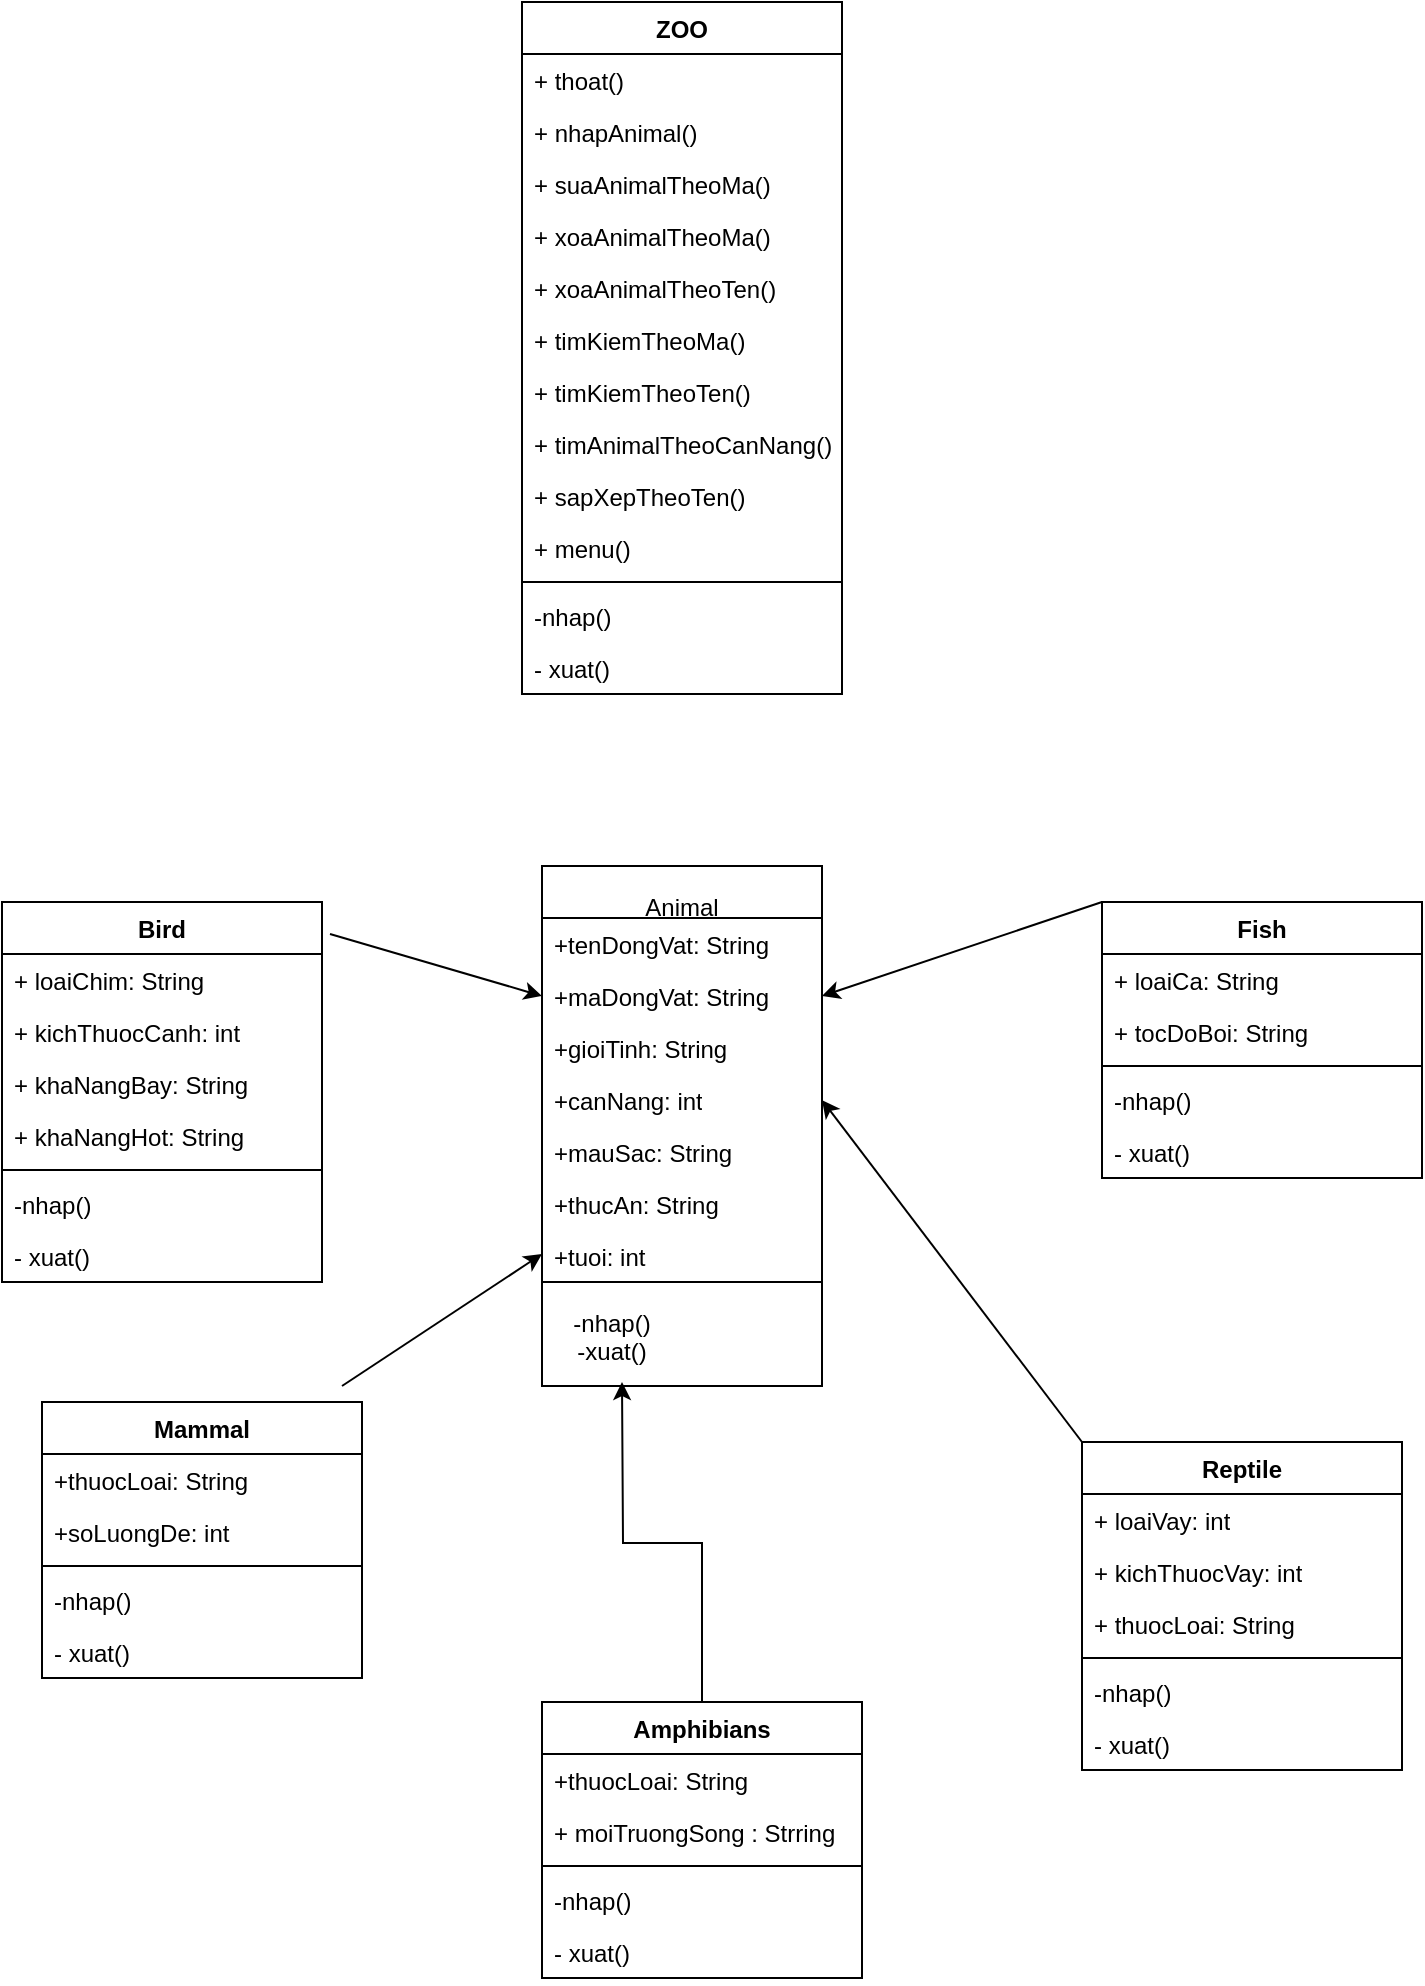 <mxfile version="24.2.2" type="browser">
  <diagram name="Trang-1" id="TCXtaMsngyowsJvRosDx">
    <mxGraphModel dx="880" dy="434" grid="1" gridSize="10" guides="1" tooltips="1" connect="1" arrows="1" fold="1" page="1" pageScale="1" pageWidth="827" pageHeight="1169" math="0" shadow="0">
      <root>
        <mxCell id="0" />
        <mxCell id="1" parent="0" />
        <mxCell id="d7JS2oQhf430CUekEnwX-21" style="edgeStyle=orthogonalEdgeStyle;rounded=0;orthogonalLoop=1;jettySize=auto;html=1;exitX=0.5;exitY=1;exitDx=0;exitDy=0;" parent="1" edge="1">
          <mxGeometry relative="1" as="geometry">
            <mxPoint x="270" y="790" as="sourcePoint" />
            <mxPoint x="270" y="790" as="targetPoint" />
          </mxGeometry>
        </mxCell>
        <mxCell id="d7JS2oQhf430CUekEnwX-22" style="edgeStyle=orthogonalEdgeStyle;rounded=0;orthogonalLoop=1;jettySize=auto;html=1;exitX=0.5;exitY=1;exitDx=0;exitDy=0;" parent="1" edge="1">
          <mxGeometry relative="1" as="geometry">
            <mxPoint x="270" y="790" as="sourcePoint" />
            <mxPoint x="270" y="790" as="targetPoint" />
          </mxGeometry>
        </mxCell>
        <mxCell id="xxp5k6M6EcZ6hm1_jw9r-10" value="&lt;div&gt;&lt;font style=&quot;vertical-align: inherit;&quot;&gt;&lt;font style=&quot;vertical-align: inherit;&quot;&gt;&lt;br&gt;&lt;/font&gt;&lt;/font&gt;&lt;/div&gt;&lt;font style=&quot;vertical-align: inherit;&quot;&gt;&lt;font style=&quot;vertical-align: inherit;&quot;&gt;Animal&lt;/font&gt;&lt;/font&gt;" style="swimlane;fontStyle=0;childLayout=stackLayout;horizontal=1;startSize=26;fillColor=none;horizontalStack=0;resizeParent=1;resizeParentMax=0;resizeLast=0;collapsible=1;marginBottom=0;whiteSpace=wrap;html=1;" parent="1" vertex="1">
          <mxGeometry x="310" y="512" width="140" height="208" as="geometry" />
        </mxCell>
        <mxCell id="xxp5k6M6EcZ6hm1_jw9r-12" value="&lt;font style=&quot;vertical-align: inherit;&quot;&gt;&lt;font style=&quot;vertical-align: inherit;&quot;&gt;+tenDongVat: String&lt;/font&gt;&lt;/font&gt;&lt;div&gt;&lt;font style=&quot;vertical-align: inherit;&quot;&gt;&lt;font style=&quot;vertical-align: inherit;&quot;&gt;&lt;br&gt;&lt;/font&gt;&lt;/font&gt;&lt;/div&gt;&lt;div&gt;&lt;font style=&quot;vertical-align: inherit;&quot;&gt;&lt;font style=&quot;vertical-align: inherit;&quot;&gt;&lt;font style=&quot;vertical-align: inherit;&quot;&gt;&lt;font style=&quot;vertical-align: inherit;&quot;&gt;+gioiTinh: String&lt;/font&gt;&lt;/font&gt;&lt;/font&gt;&lt;/font&gt;&lt;/div&gt;&lt;div&gt;&lt;font style=&quot;vertical-align: inherit;&quot;&gt;&lt;font style=&quot;vertical-align: inherit;&quot;&gt;&lt;font style=&quot;vertical-align: inherit;&quot;&gt;&lt;font style=&quot;vertical-align: inherit;&quot;&gt;&lt;br&gt;&lt;/font&gt;&lt;/font&gt;&lt;/font&gt;&lt;/font&gt;&lt;/div&gt;" style="text;strokeColor=none;fillColor=none;align=left;verticalAlign=top;spacingLeft=4;spacingRight=4;overflow=hidden;rotatable=0;points=[[0,0.5],[1,0.5]];portConstraint=eastwest;whiteSpace=wrap;html=1;" parent="xxp5k6M6EcZ6hm1_jw9r-10" vertex="1">
          <mxGeometry y="26" width="140" height="26" as="geometry" />
        </mxCell>
        <mxCell id="xxp5k6M6EcZ6hm1_jw9r-11" value="&lt;font style=&quot;vertical-align: inherit;&quot;&gt;&lt;font style=&quot;vertical-align: inherit;&quot;&gt;+maDongVat: String&lt;/font&gt;&lt;/font&gt;" style="text;strokeColor=none;fillColor=none;align=left;verticalAlign=top;spacingLeft=4;spacingRight=4;overflow=hidden;rotatable=0;points=[[0,0.5],[1,0.5]];portConstraint=eastwest;whiteSpace=wrap;html=1;" parent="xxp5k6M6EcZ6hm1_jw9r-10" vertex="1">
          <mxGeometry y="52" width="140" height="26" as="geometry" />
        </mxCell>
        <mxCell id="xxp5k6M6EcZ6hm1_jw9r-13" value="&lt;div&gt;&lt;font style=&quot;vertical-align: inherit;&quot;&gt;&lt;font style=&quot;vertical-align: inherit;&quot;&gt;+gioiTinh: String&amp;nbsp;&lt;/font&gt;&lt;/font&gt;&lt;/div&gt;&lt;div&gt;&lt;font style=&quot;vertical-align: inherit;&quot;&gt;&lt;font style=&quot;vertical-align: inherit;&quot;&gt;&lt;br&gt;&lt;/font&gt;&lt;/font&gt;&lt;/div&gt;" style="text;strokeColor=none;fillColor=none;align=left;verticalAlign=top;spacingLeft=4;spacingRight=4;overflow=hidden;rotatable=0;points=[[0,0.5],[1,0.5]];portConstraint=eastwest;whiteSpace=wrap;html=1;" parent="xxp5k6M6EcZ6hm1_jw9r-10" vertex="1">
          <mxGeometry y="78" width="140" height="26" as="geometry" />
        </mxCell>
        <mxCell id="xxp5k6M6EcZ6hm1_jw9r-14" value="&lt;font style=&quot;vertical-align: inherit;&quot;&gt;&lt;font style=&quot;vertical-align: inherit;&quot;&gt;+canNang: int&lt;/font&gt;&lt;/font&gt;&lt;div&gt;&lt;font style=&quot;vertical-align: inherit;&quot;&gt;&lt;font style=&quot;vertical-align: inherit;&quot;&gt;&lt;br&gt;&lt;/font&gt;&lt;/font&gt;&lt;/div&gt;" style="text;strokeColor=none;fillColor=none;align=left;verticalAlign=top;spacingLeft=4;spacingRight=4;overflow=hidden;rotatable=0;points=[[0,0.5],[1,0.5]];portConstraint=eastwest;whiteSpace=wrap;html=1;" parent="xxp5k6M6EcZ6hm1_jw9r-10" vertex="1">
          <mxGeometry y="104" width="140" height="26" as="geometry" />
        </mxCell>
        <mxCell id="xxp5k6M6EcZ6hm1_jw9r-15" value="&lt;font style=&quot;vertical-align: inherit;&quot;&gt;&lt;font style=&quot;vertical-align: inherit;&quot;&gt;+mauSac: String&lt;/font&gt;&lt;/font&gt;&lt;div&gt;&lt;font style=&quot;vertical-align: inherit;&quot;&gt;&lt;font style=&quot;vertical-align: inherit;&quot;&gt;&lt;br&gt;&lt;/font&gt;&lt;/font&gt;&lt;/div&gt;" style="text;strokeColor=none;fillColor=none;align=left;verticalAlign=top;spacingLeft=4;spacingRight=4;overflow=hidden;rotatable=0;points=[[0,0.5],[1,0.5]];portConstraint=eastwest;whiteSpace=wrap;html=1;" parent="xxp5k6M6EcZ6hm1_jw9r-10" vertex="1">
          <mxGeometry y="130" width="140" height="26" as="geometry" />
        </mxCell>
        <mxCell id="xxp5k6M6EcZ6hm1_jw9r-16" value="&lt;div&gt;&lt;font style=&quot;vertical-align: inherit;&quot;&gt;&lt;font style=&quot;vertical-align: inherit;&quot;&gt;+thucAn: String&lt;/font&gt;&lt;/font&gt;&lt;/div&gt;&lt;div&gt;&lt;font style=&quot;vertical-align: inherit;&quot;&gt;&lt;font style=&quot;vertical-align: inherit;&quot;&gt;&lt;br&gt;&lt;/font&gt;&lt;/font&gt;&lt;/div&gt;" style="text;strokeColor=none;fillColor=none;align=left;verticalAlign=top;spacingLeft=4;spacingRight=4;overflow=hidden;rotatable=0;points=[[0,0.5],[1,0.5]];portConstraint=eastwest;whiteSpace=wrap;html=1;" parent="xxp5k6M6EcZ6hm1_jw9r-10" vertex="1">
          <mxGeometry y="156" width="140" height="26" as="geometry" />
        </mxCell>
        <mxCell id="85FUWSTs-knl7Zrl8vza-1" value="&lt;div&gt;&lt;font style=&quot;vertical-align: inherit;&quot;&gt;&lt;font style=&quot;vertical-align: inherit;&quot;&gt;+tuoi: int&lt;/font&gt;&lt;/font&gt;&lt;/div&gt;&lt;div&gt;&lt;font style=&quot;vertical-align: inherit;&quot;&gt;&lt;font style=&quot;vertical-align: inherit;&quot;&gt;&lt;br&gt;&lt;/font&gt;&lt;/font&gt;&lt;/div&gt;" style="text;strokeColor=none;fillColor=none;align=left;verticalAlign=top;spacingLeft=4;spacingRight=4;overflow=hidden;rotatable=0;points=[[0,0.5],[1,0.5]];portConstraint=eastwest;whiteSpace=wrap;html=1;" parent="xxp5k6M6EcZ6hm1_jw9r-10" vertex="1">
          <mxGeometry y="182" width="140" height="26" as="geometry" />
        </mxCell>
        <mxCell id="85FUWSTs-knl7Zrl8vza-9" value="" style="rounded=0;whiteSpace=wrap;html=1;" parent="1" vertex="1">
          <mxGeometry x="310" y="720" width="140" height="52" as="geometry" />
        </mxCell>
        <mxCell id="85FUWSTs-knl7Zrl8vza-10" value="&lt;font style=&quot;vertical-align: inherit;&quot;&gt;&lt;font style=&quot;vertical-align: inherit;&quot;&gt;-nhap()&lt;/font&gt;&lt;/font&gt;&lt;div&gt;&lt;font style=&quot;vertical-align: inherit;&quot;&gt;&lt;font style=&quot;vertical-align: inherit;&quot;&gt;&lt;font style=&quot;vertical-align: inherit;&quot;&gt;&lt;font style=&quot;vertical-align: inherit;&quot;&gt;-xuat()&lt;/font&gt;&lt;/font&gt;&lt;/font&gt;&lt;/font&gt;&lt;/div&gt;&lt;div&gt;&lt;font style=&quot;vertical-align: inherit;&quot;&gt;&lt;font style=&quot;vertical-align: inherit;&quot;&gt;&lt;font style=&quot;vertical-align: inherit;&quot;&gt;&lt;font style=&quot;vertical-align: inherit;&quot;&gt;&lt;br&gt;&lt;/font&gt;&lt;/font&gt;&lt;/font&gt;&lt;/font&gt;&lt;/div&gt;" style="text;html=1;align=center;verticalAlign=middle;whiteSpace=wrap;rounded=0;" parent="1" vertex="1">
          <mxGeometry x="290" y="730" width="110" height="50" as="geometry" />
        </mxCell>
        <mxCell id="85FUWSTs-knl7Zrl8vza-16" value="Mammal&lt;div&gt;&lt;br&gt;&lt;/div&gt;" style="swimlane;fontStyle=1;align=center;verticalAlign=top;childLayout=stackLayout;horizontal=1;startSize=26;horizontalStack=0;resizeParent=1;resizeParentMax=0;resizeLast=0;collapsible=1;marginBottom=0;whiteSpace=wrap;html=1;" parent="1" vertex="1">
          <mxGeometry x="60" y="780" width="160" height="138" as="geometry" />
        </mxCell>
        <mxCell id="85FUWSTs-knl7Zrl8vza-17" value="+thuocLoai: String&lt;div&gt;&lt;br&gt;&lt;/div&gt;" style="text;strokeColor=none;fillColor=none;align=left;verticalAlign=top;spacingLeft=4;spacingRight=4;overflow=hidden;rotatable=0;points=[[0,0.5],[1,0.5]];portConstraint=eastwest;whiteSpace=wrap;html=1;" parent="85FUWSTs-knl7Zrl8vza-16" vertex="1">
          <mxGeometry y="26" width="160" height="26" as="geometry" />
        </mxCell>
        <mxCell id="85FUWSTs-knl7Zrl8vza-20" value="&lt;div&gt;+soLuongDe: int&lt;/div&gt;" style="text;strokeColor=none;fillColor=none;align=left;verticalAlign=top;spacingLeft=4;spacingRight=4;overflow=hidden;rotatable=0;points=[[0,0.5],[1,0.5]];portConstraint=eastwest;whiteSpace=wrap;html=1;" parent="85FUWSTs-knl7Zrl8vza-16" vertex="1">
          <mxGeometry y="52" width="160" height="26" as="geometry" />
        </mxCell>
        <mxCell id="85FUWSTs-knl7Zrl8vza-18" value="" style="line;strokeWidth=1;fillColor=none;align=left;verticalAlign=middle;spacingTop=-1;spacingLeft=3;spacingRight=3;rotatable=0;labelPosition=right;points=[];portConstraint=eastwest;strokeColor=inherit;" parent="85FUWSTs-knl7Zrl8vza-16" vertex="1">
          <mxGeometry y="78" width="160" height="8" as="geometry" />
        </mxCell>
        <mxCell id="85FUWSTs-knl7Zrl8vza-19" value="-nhap()&lt;div&gt;&lt;br&gt;&lt;/div&gt;" style="text;strokeColor=none;fillColor=none;align=left;verticalAlign=top;spacingLeft=4;spacingRight=4;overflow=hidden;rotatable=0;points=[[0,0.5],[1,0.5]];portConstraint=eastwest;whiteSpace=wrap;html=1;" parent="85FUWSTs-knl7Zrl8vza-16" vertex="1">
          <mxGeometry y="86" width="160" height="26" as="geometry" />
        </mxCell>
        <mxCell id="85FUWSTs-knl7Zrl8vza-21" value="&lt;div&gt;- xuat()&lt;/div&gt;" style="text;strokeColor=none;fillColor=none;align=left;verticalAlign=top;spacingLeft=4;spacingRight=4;overflow=hidden;rotatable=0;points=[[0,0.5],[1,0.5]];portConstraint=eastwest;whiteSpace=wrap;html=1;" parent="85FUWSTs-knl7Zrl8vza-16" vertex="1">
          <mxGeometry y="112" width="160" height="26" as="geometry" />
        </mxCell>
        <mxCell id="Grpy_2yXpALHBVxPyRLm-7" value="" style="edgeStyle=orthogonalEdgeStyle;rounded=0;orthogonalLoop=1;jettySize=auto;html=1;" parent="1" source="85FUWSTs-knl7Zrl8vza-23" edge="1">
          <mxGeometry relative="1" as="geometry">
            <mxPoint x="350" y="770" as="targetPoint" />
          </mxGeometry>
        </mxCell>
        <mxCell id="85FUWSTs-knl7Zrl8vza-23" value="&lt;div&gt;Amphibians&lt;/div&gt;&lt;div&gt;&lt;br&gt;&lt;/div&gt;" style="swimlane;fontStyle=1;align=center;verticalAlign=top;childLayout=stackLayout;horizontal=1;startSize=26;horizontalStack=0;resizeParent=1;resizeParentMax=0;resizeLast=0;collapsible=1;marginBottom=0;whiteSpace=wrap;html=1;" parent="1" vertex="1">
          <mxGeometry x="310" y="930" width="160" height="138" as="geometry" />
        </mxCell>
        <mxCell id="85FUWSTs-knl7Zrl8vza-24" value="&lt;div&gt;+thuocLoai: String&amp;nbsp;&lt;/div&gt;" style="text;strokeColor=none;fillColor=none;align=left;verticalAlign=top;spacingLeft=4;spacingRight=4;overflow=hidden;rotatable=0;points=[[0,0.5],[1,0.5]];portConstraint=eastwest;whiteSpace=wrap;html=1;" parent="85FUWSTs-knl7Zrl8vza-23" vertex="1">
          <mxGeometry y="26" width="160" height="26" as="geometry" />
        </mxCell>
        <mxCell id="85FUWSTs-knl7Zrl8vza-25" value="&lt;div data-sider-select-id=&quot;eb9879c4-7be6-4bbc-b44d-24024b13aacf&quot;&gt;+ moiTruongSong : Strring&amp;nbsp;&lt;/div&gt;" style="text;strokeColor=none;fillColor=none;align=left;verticalAlign=top;spacingLeft=4;spacingRight=4;overflow=hidden;rotatable=0;points=[[0,0.5],[1,0.5]];portConstraint=eastwest;whiteSpace=wrap;html=1;" parent="85FUWSTs-knl7Zrl8vza-23" vertex="1">
          <mxGeometry y="52" width="160" height="26" as="geometry" />
        </mxCell>
        <mxCell id="85FUWSTs-knl7Zrl8vza-26" value="" style="line;strokeWidth=1;fillColor=none;align=left;verticalAlign=middle;spacingTop=-1;spacingLeft=3;spacingRight=3;rotatable=0;labelPosition=right;points=[];portConstraint=eastwest;strokeColor=inherit;" parent="85FUWSTs-knl7Zrl8vza-23" vertex="1">
          <mxGeometry y="78" width="160" height="8" as="geometry" />
        </mxCell>
        <mxCell id="85FUWSTs-knl7Zrl8vza-27" value="-nhap()&lt;div&gt;&lt;br&gt;&lt;/div&gt;" style="text;strokeColor=none;fillColor=none;align=left;verticalAlign=top;spacingLeft=4;spacingRight=4;overflow=hidden;rotatable=0;points=[[0,0.5],[1,0.5]];portConstraint=eastwest;whiteSpace=wrap;html=1;" parent="85FUWSTs-knl7Zrl8vza-23" vertex="1">
          <mxGeometry y="86" width="160" height="26" as="geometry" />
        </mxCell>
        <mxCell id="85FUWSTs-knl7Zrl8vza-28" value="&lt;div&gt;- xuat()&lt;/div&gt;" style="text;strokeColor=none;fillColor=none;align=left;verticalAlign=top;spacingLeft=4;spacingRight=4;overflow=hidden;rotatable=0;points=[[0,0.5],[1,0.5]];portConstraint=eastwest;whiteSpace=wrap;html=1;" parent="85FUWSTs-knl7Zrl8vza-23" vertex="1">
          <mxGeometry y="112" width="160" height="26" as="geometry" />
        </mxCell>
        <mxCell id="85FUWSTs-knl7Zrl8vza-29" value="Reptile&lt;div&gt;&lt;br&gt;&lt;/div&gt;" style="swimlane;fontStyle=1;align=center;verticalAlign=top;childLayout=stackLayout;horizontal=1;startSize=26;horizontalStack=0;resizeParent=1;resizeParentMax=0;resizeLast=0;collapsible=1;marginBottom=0;whiteSpace=wrap;html=1;" parent="1" vertex="1">
          <mxGeometry x="580" y="800" width="160" height="164" as="geometry" />
        </mxCell>
        <mxCell id="85FUWSTs-knl7Zrl8vza-30" value="&lt;div&gt;+ loaiVay: int&lt;/div&gt;&lt;div&gt;&lt;br&gt;&lt;/div&gt;" style="text;strokeColor=none;fillColor=none;align=left;verticalAlign=top;spacingLeft=4;spacingRight=4;overflow=hidden;rotatable=0;points=[[0,0.5],[1,0.5]];portConstraint=eastwest;whiteSpace=wrap;html=1;" parent="85FUWSTs-knl7Zrl8vza-29" vertex="1">
          <mxGeometry y="26" width="160" height="26" as="geometry" />
        </mxCell>
        <mxCell id="85FUWSTs-knl7Zrl8vza-31" value="&lt;div data-sider-select-id=&quot;cf5e35a1-bf15-4113-8e61-8df5551467eb&quot;&gt;+ kichThuocVay: int&lt;/div&gt;" style="text;strokeColor=none;fillColor=none;align=left;verticalAlign=top;spacingLeft=4;spacingRight=4;overflow=hidden;rotatable=0;points=[[0,0.5],[1,0.5]];portConstraint=eastwest;whiteSpace=wrap;html=1;" parent="85FUWSTs-knl7Zrl8vza-29" vertex="1">
          <mxGeometry y="52" width="160" height="26" as="geometry" />
        </mxCell>
        <mxCell id="85FUWSTs-knl7Zrl8vza-59" value="&lt;div data-sider-select-id=&quot;cf5e35a1-bf15-4113-8e61-8df5551467eb&quot;&gt;+ thuocLoai: String&lt;/div&gt;&lt;div data-sider-select-id=&quot;cf5e35a1-bf15-4113-8e61-8df5551467eb&quot;&gt;&lt;br&gt;&lt;/div&gt;" style="text;strokeColor=none;fillColor=none;align=left;verticalAlign=top;spacingLeft=4;spacingRight=4;overflow=hidden;rotatable=0;points=[[0,0.5],[1,0.5]];portConstraint=eastwest;whiteSpace=wrap;html=1;" parent="85FUWSTs-knl7Zrl8vza-29" vertex="1">
          <mxGeometry y="78" width="160" height="26" as="geometry" />
        </mxCell>
        <mxCell id="85FUWSTs-knl7Zrl8vza-32" value="" style="line;strokeWidth=1;fillColor=none;align=left;verticalAlign=middle;spacingTop=-1;spacingLeft=3;spacingRight=3;rotatable=0;labelPosition=right;points=[];portConstraint=eastwest;strokeColor=inherit;" parent="85FUWSTs-knl7Zrl8vza-29" vertex="1">
          <mxGeometry y="104" width="160" height="8" as="geometry" />
        </mxCell>
        <mxCell id="85FUWSTs-knl7Zrl8vza-33" value="-nhap()&lt;div&gt;&lt;br&gt;&lt;/div&gt;" style="text;strokeColor=none;fillColor=none;align=left;verticalAlign=top;spacingLeft=4;spacingRight=4;overflow=hidden;rotatable=0;points=[[0,0.5],[1,0.5]];portConstraint=eastwest;whiteSpace=wrap;html=1;" parent="85FUWSTs-knl7Zrl8vza-29" vertex="1">
          <mxGeometry y="112" width="160" height="26" as="geometry" />
        </mxCell>
        <mxCell id="85FUWSTs-knl7Zrl8vza-34" value="&lt;div&gt;- xuat()&lt;/div&gt;" style="text;strokeColor=none;fillColor=none;align=left;verticalAlign=top;spacingLeft=4;spacingRight=4;overflow=hidden;rotatable=0;points=[[0,0.5],[1,0.5]];portConstraint=eastwest;whiteSpace=wrap;html=1;" parent="85FUWSTs-knl7Zrl8vza-29" vertex="1">
          <mxGeometry y="138" width="160" height="26" as="geometry" />
        </mxCell>
        <mxCell id="85FUWSTs-knl7Zrl8vza-35" value="&lt;div&gt;Bird&lt;/div&gt;&lt;div&gt;&lt;br&gt;&lt;/div&gt;" style="swimlane;fontStyle=1;align=center;verticalAlign=top;childLayout=stackLayout;horizontal=1;startSize=26;horizontalStack=0;resizeParent=1;resizeParentMax=0;resizeLast=0;collapsible=1;marginBottom=0;whiteSpace=wrap;html=1;" parent="1" vertex="1">
          <mxGeometry x="40" y="530" width="160" height="190" as="geometry" />
        </mxCell>
        <mxCell id="85FUWSTs-knl7Zrl8vza-36" value="&lt;div&gt;+ loaiChim: String&lt;/div&gt;&lt;div&gt;&lt;br&gt;&lt;/div&gt;" style="text;strokeColor=none;fillColor=none;align=left;verticalAlign=top;spacingLeft=4;spacingRight=4;overflow=hidden;rotatable=0;points=[[0,0.5],[1,0.5]];portConstraint=eastwest;whiteSpace=wrap;html=1;" parent="85FUWSTs-knl7Zrl8vza-35" vertex="1">
          <mxGeometry y="26" width="160" height="26" as="geometry" />
        </mxCell>
        <mxCell id="85FUWSTs-knl7Zrl8vza-37" value="&lt;div data-sider-select-id=&quot;e90516d7-a17a-46c9-99fc-297a2b9a1bcb&quot;&gt;+ kichThuocCanh: int&lt;/div&gt;" style="text;strokeColor=none;fillColor=none;align=left;verticalAlign=top;spacingLeft=4;spacingRight=4;overflow=hidden;rotatable=0;points=[[0,0.5],[1,0.5]];portConstraint=eastwest;whiteSpace=wrap;html=1;" parent="85FUWSTs-knl7Zrl8vza-35" vertex="1">
          <mxGeometry y="52" width="160" height="26" as="geometry" />
        </mxCell>
        <mxCell id="85FUWSTs-knl7Zrl8vza-55" value="&lt;div data-sider-select-id=&quot;e90516d7-a17a-46c9-99fc-297a2b9a1bcb&quot;&gt;+ khaNangBay: String&lt;/div&gt;&lt;div data-sider-select-id=&quot;e90516d7-a17a-46c9-99fc-297a2b9a1bcb&quot;&gt;&lt;br&gt;&lt;/div&gt;" style="text;strokeColor=none;fillColor=none;align=left;verticalAlign=top;spacingLeft=4;spacingRight=4;overflow=hidden;rotatable=0;points=[[0,0.5],[1,0.5]];portConstraint=eastwest;whiteSpace=wrap;html=1;" parent="85FUWSTs-knl7Zrl8vza-35" vertex="1">
          <mxGeometry y="78" width="160" height="26" as="geometry" />
        </mxCell>
        <mxCell id="85FUWSTs-knl7Zrl8vza-56" value="&lt;div data-sider-select-id=&quot;e90516d7-a17a-46c9-99fc-297a2b9a1bcb&quot;&gt;+ khaNangHot: String&lt;/div&gt;&lt;div data-sider-select-id=&quot;e90516d7-a17a-46c9-99fc-297a2b9a1bcb&quot;&gt;&lt;br&gt;&lt;/div&gt;" style="text;strokeColor=none;fillColor=none;align=left;verticalAlign=top;spacingLeft=4;spacingRight=4;overflow=hidden;rotatable=0;points=[[0,0.5],[1,0.5]];portConstraint=eastwest;whiteSpace=wrap;html=1;" parent="85FUWSTs-knl7Zrl8vza-35" vertex="1">
          <mxGeometry y="104" width="160" height="26" as="geometry" />
        </mxCell>
        <mxCell id="85FUWSTs-knl7Zrl8vza-38" value="" style="line;strokeWidth=1;fillColor=none;align=left;verticalAlign=middle;spacingTop=-1;spacingLeft=3;spacingRight=3;rotatable=0;labelPosition=right;points=[];portConstraint=eastwest;strokeColor=inherit;" parent="85FUWSTs-knl7Zrl8vza-35" vertex="1">
          <mxGeometry y="130" width="160" height="8" as="geometry" />
        </mxCell>
        <mxCell id="85FUWSTs-knl7Zrl8vza-39" value="-nhap()&lt;div&gt;&lt;br&gt;&lt;/div&gt;" style="text;strokeColor=none;fillColor=none;align=left;verticalAlign=top;spacingLeft=4;spacingRight=4;overflow=hidden;rotatable=0;points=[[0,0.5],[1,0.5]];portConstraint=eastwest;whiteSpace=wrap;html=1;" parent="85FUWSTs-knl7Zrl8vza-35" vertex="1">
          <mxGeometry y="138" width="160" height="26" as="geometry" />
        </mxCell>
        <mxCell id="85FUWSTs-knl7Zrl8vza-40" value="&lt;div&gt;- xuat()&lt;/div&gt;" style="text;strokeColor=none;fillColor=none;align=left;verticalAlign=top;spacingLeft=4;spacingRight=4;overflow=hidden;rotatable=0;points=[[0,0.5],[1,0.5]];portConstraint=eastwest;whiteSpace=wrap;html=1;" parent="85FUWSTs-knl7Zrl8vza-35" vertex="1">
          <mxGeometry y="164" width="160" height="26" as="geometry" />
        </mxCell>
        <mxCell id="85FUWSTs-knl7Zrl8vza-49" value="&lt;div&gt;Fish&lt;/div&gt;&lt;div&gt;&lt;br&gt;&lt;/div&gt;" style="swimlane;fontStyle=1;align=center;verticalAlign=top;childLayout=stackLayout;horizontal=1;startSize=26;horizontalStack=0;resizeParent=1;resizeParentMax=0;resizeLast=0;collapsible=1;marginBottom=0;whiteSpace=wrap;html=1;" parent="1" vertex="1">
          <mxGeometry x="590" y="530" width="160" height="138" as="geometry" />
        </mxCell>
        <mxCell id="85FUWSTs-knl7Zrl8vza-50" value="&lt;div&gt;+ loaiCa: String&lt;/div&gt;&lt;div&gt;&lt;br&gt;&lt;/div&gt;" style="text;strokeColor=none;fillColor=none;align=left;verticalAlign=top;spacingLeft=4;spacingRight=4;overflow=hidden;rotatable=0;points=[[0,0.5],[1,0.5]];portConstraint=eastwest;whiteSpace=wrap;html=1;" parent="85FUWSTs-knl7Zrl8vza-49" vertex="1">
          <mxGeometry y="26" width="160" height="26" as="geometry" />
        </mxCell>
        <mxCell id="85FUWSTs-knl7Zrl8vza-51" value="&lt;div data-sider-select-id=&quot;4816c3d0-a83d-4295-84a4-a8e3429d836d&quot;&gt;+ tocDoBoi: String&lt;/div&gt;" style="text;strokeColor=none;fillColor=none;align=left;verticalAlign=top;spacingLeft=4;spacingRight=4;overflow=hidden;rotatable=0;points=[[0,0.5],[1,0.5]];portConstraint=eastwest;whiteSpace=wrap;html=1;" parent="85FUWSTs-knl7Zrl8vza-49" vertex="1">
          <mxGeometry y="52" width="160" height="26" as="geometry" />
        </mxCell>
        <mxCell id="85FUWSTs-knl7Zrl8vza-52" value="" style="line;strokeWidth=1;fillColor=none;align=left;verticalAlign=middle;spacingTop=-1;spacingLeft=3;spacingRight=3;rotatable=0;labelPosition=right;points=[];portConstraint=eastwest;strokeColor=inherit;" parent="85FUWSTs-knl7Zrl8vza-49" vertex="1">
          <mxGeometry y="78" width="160" height="8" as="geometry" />
        </mxCell>
        <mxCell id="85FUWSTs-knl7Zrl8vza-53" value="-nhap()&lt;div&gt;&lt;br&gt;&lt;/div&gt;" style="text;strokeColor=none;fillColor=none;align=left;verticalAlign=top;spacingLeft=4;spacingRight=4;overflow=hidden;rotatable=0;points=[[0,0.5],[1,0.5]];portConstraint=eastwest;whiteSpace=wrap;html=1;" parent="85FUWSTs-knl7Zrl8vza-49" vertex="1">
          <mxGeometry y="86" width="160" height="26" as="geometry" />
        </mxCell>
        <mxCell id="85FUWSTs-knl7Zrl8vza-54" value="&lt;div&gt;- xuat()&lt;/div&gt;" style="text;strokeColor=none;fillColor=none;align=left;verticalAlign=top;spacingLeft=4;spacingRight=4;overflow=hidden;rotatable=0;points=[[0,0.5],[1,0.5]];portConstraint=eastwest;whiteSpace=wrap;html=1;" parent="85FUWSTs-knl7Zrl8vza-49" vertex="1">
          <mxGeometry y="112" width="160" height="26" as="geometry" />
        </mxCell>
        <mxCell id="Grpy_2yXpALHBVxPyRLm-3" value="" style="endArrow=classic;html=1;rounded=0;" parent="1" edge="1">
          <mxGeometry width="50" height="50" relative="1" as="geometry">
            <mxPoint x="210" y="772" as="sourcePoint" />
            <mxPoint x="310" y="706" as="targetPoint" />
          </mxGeometry>
        </mxCell>
        <mxCell id="Grpy_2yXpALHBVxPyRLm-4" value="" style="endArrow=classic;html=1;rounded=0;entryX=0;entryY=0.5;entryDx=0;entryDy=0;exitX=1.025;exitY=0.084;exitDx=0;exitDy=0;exitPerimeter=0;" parent="1" source="85FUWSTs-knl7Zrl8vza-35" target="xxp5k6M6EcZ6hm1_jw9r-11" edge="1">
          <mxGeometry width="50" height="50" relative="1" as="geometry">
            <mxPoint x="210" y="280" as="sourcePoint" />
            <mxPoint x="310" y="214" as="targetPoint" />
          </mxGeometry>
        </mxCell>
        <mxCell id="Grpy_2yXpALHBVxPyRLm-5" value="" style="endArrow=classic;html=1;rounded=0;exitX=0;exitY=0;exitDx=0;exitDy=0;entryX=1;entryY=0.5;entryDx=0;entryDy=0;" parent="1" source="85FUWSTs-knl7Zrl8vza-49" target="xxp5k6M6EcZ6hm1_jw9r-11" edge="1">
          <mxGeometry width="50" height="50" relative="1" as="geometry">
            <mxPoint x="570" y="280" as="sourcePoint" />
            <mxPoint x="460" y="570" as="targetPoint" />
          </mxGeometry>
        </mxCell>
        <mxCell id="Grpy_2yXpALHBVxPyRLm-6" value="" style="endArrow=classic;html=1;rounded=0;entryX=1;entryY=0.5;entryDx=0;entryDy=0;exitX=0;exitY=0;exitDx=0;exitDy=0;" parent="1" source="85FUWSTs-knl7Zrl8vza-29" target="xxp5k6M6EcZ6hm1_jw9r-14" edge="1">
          <mxGeometry width="50" height="50" relative="1" as="geometry">
            <mxPoint x="580" y="790" as="sourcePoint" />
            <mxPoint x="690" y="470" as="targetPoint" />
          </mxGeometry>
        </mxCell>
        <mxCell id="Grpy_2yXpALHBVxPyRLm-8" value="ZOO&lt;div&gt;&lt;br&gt;&lt;/div&gt;" style="swimlane;fontStyle=1;align=center;verticalAlign=top;childLayout=stackLayout;horizontal=1;startSize=26;horizontalStack=0;resizeParent=1;resizeParentMax=0;resizeLast=0;collapsible=1;marginBottom=0;whiteSpace=wrap;html=1;" parent="1" vertex="1">
          <mxGeometry x="300" y="80" width="160" height="346" as="geometry" />
        </mxCell>
        <mxCell id="Grpy_2yXpALHBVxPyRLm-9" value="&lt;div data-sider-select-id=&quot;422fa0ba-ea3a-4b1d-934f-27842da21b02&quot;&gt;+ thoat()&lt;/div&gt;&lt;div data-sider-select-id=&quot;422fa0ba-ea3a-4b1d-934f-27842da21b02&quot;&gt;&lt;br&gt;&lt;/div&gt;" style="text;strokeColor=none;fillColor=none;align=left;verticalAlign=top;spacingLeft=4;spacingRight=4;overflow=hidden;rotatable=0;points=[[0,0.5],[1,0.5]];portConstraint=eastwest;whiteSpace=wrap;html=1;" parent="Grpy_2yXpALHBVxPyRLm-8" vertex="1">
          <mxGeometry y="26" width="160" height="26" as="geometry" />
        </mxCell>
        <mxCell id="Grpy_2yXpALHBVxPyRLm-10" value="&lt;div data-sider-select-id=&quot;e90516d7-a17a-46c9-99fc-297a2b9a1bcb&quot;&gt;+ nhapAnimal()&lt;/div&gt;" style="text;strokeColor=none;fillColor=none;align=left;verticalAlign=top;spacingLeft=4;spacingRight=4;overflow=hidden;rotatable=0;points=[[0,0.5],[1,0.5]];portConstraint=eastwest;whiteSpace=wrap;html=1;" parent="Grpy_2yXpALHBVxPyRLm-8" vertex="1">
          <mxGeometry y="52" width="160" height="26" as="geometry" />
        </mxCell>
        <mxCell id="Grpy_2yXpALHBVxPyRLm-11" value="&lt;div data-sider-select-id=&quot;e90516d7-a17a-46c9-99fc-297a2b9a1bcb&quot;&gt;+ suaAnimalTheoMa()&lt;/div&gt;&lt;div data-sider-select-id=&quot;e90516d7-a17a-46c9-99fc-297a2b9a1bcb&quot;&gt;&lt;br&gt;&lt;/div&gt;" style="text;strokeColor=none;fillColor=none;align=left;verticalAlign=top;spacingLeft=4;spacingRight=4;overflow=hidden;rotatable=0;points=[[0,0.5],[1,0.5]];portConstraint=eastwest;whiteSpace=wrap;html=1;" parent="Grpy_2yXpALHBVxPyRLm-8" vertex="1">
          <mxGeometry y="78" width="160" height="26" as="geometry" />
        </mxCell>
        <mxCell id="Grpy_2yXpALHBVxPyRLm-12" value="&lt;div data-sider-select-id=&quot;e90516d7-a17a-46c9-99fc-297a2b9a1bcb&quot;&gt;+ xoaAnimalTheoMa()&lt;/div&gt;&lt;div data-sider-select-id=&quot;e90516d7-a17a-46c9-99fc-297a2b9a1bcb&quot;&gt;&lt;br&gt;&lt;/div&gt;" style="text;strokeColor=none;fillColor=none;align=left;verticalAlign=top;spacingLeft=4;spacingRight=4;overflow=hidden;rotatable=0;points=[[0,0.5],[1,0.5]];portConstraint=eastwest;whiteSpace=wrap;html=1;" parent="Grpy_2yXpALHBVxPyRLm-8" vertex="1">
          <mxGeometry y="104" width="160" height="26" as="geometry" />
        </mxCell>
        <mxCell id="Grpy_2yXpALHBVxPyRLm-16" value="&lt;div data-sider-select-id=&quot;e90516d7-a17a-46c9-99fc-297a2b9a1bcb&quot;&gt;+ xoaAnimalTheoTen()&lt;/div&gt;&lt;div data-sider-select-id=&quot;e90516d7-a17a-46c9-99fc-297a2b9a1bcb&quot;&gt;&lt;br&gt;&lt;/div&gt;&lt;div data-sider-select-id=&quot;e90516d7-a17a-46c9-99fc-297a2b9a1bcb&quot;&gt;&lt;br&gt;&lt;/div&gt;" style="text;strokeColor=none;fillColor=none;align=left;verticalAlign=top;spacingLeft=4;spacingRight=4;overflow=hidden;rotatable=0;points=[[0,0.5],[1,0.5]];portConstraint=eastwest;whiteSpace=wrap;html=1;" parent="Grpy_2yXpALHBVxPyRLm-8" vertex="1">
          <mxGeometry y="130" width="160" height="26" as="geometry" />
        </mxCell>
        <mxCell id="Grpy_2yXpALHBVxPyRLm-17" value="&lt;div data-sider-select-id=&quot;e90516d7-a17a-46c9-99fc-297a2b9a1bcb&quot;&gt;+ timKiemTheoMa()&lt;/div&gt;" style="text;strokeColor=none;fillColor=none;align=left;verticalAlign=top;spacingLeft=4;spacingRight=4;overflow=hidden;rotatable=0;points=[[0,0.5],[1,0.5]];portConstraint=eastwest;whiteSpace=wrap;html=1;" parent="Grpy_2yXpALHBVxPyRLm-8" vertex="1">
          <mxGeometry y="156" width="160" height="26" as="geometry" />
        </mxCell>
        <mxCell id="Grpy_2yXpALHBVxPyRLm-18" value="&lt;div data-sider-select-id=&quot;e90516d7-a17a-46c9-99fc-297a2b9a1bcb&quot;&gt;+ timKiemTheoTen()&lt;/div&gt;" style="text;strokeColor=none;fillColor=none;align=left;verticalAlign=top;spacingLeft=4;spacingRight=4;overflow=hidden;rotatable=0;points=[[0,0.5],[1,0.5]];portConstraint=eastwest;whiteSpace=wrap;html=1;" parent="Grpy_2yXpALHBVxPyRLm-8" vertex="1">
          <mxGeometry y="182" width="160" height="26" as="geometry" />
        </mxCell>
        <mxCell id="Grpy_2yXpALHBVxPyRLm-20" value="&lt;div data-sider-select-id=&quot;e90516d7-a17a-46c9-99fc-297a2b9a1bcb&quot;&gt;+ timAnimalTheoCanNang()&lt;/div&gt;" style="text;strokeColor=none;fillColor=none;align=left;verticalAlign=top;spacingLeft=4;spacingRight=4;overflow=hidden;rotatable=0;points=[[0,0.5],[1,0.5]];portConstraint=eastwest;whiteSpace=wrap;html=1;" parent="Grpy_2yXpALHBVxPyRLm-8" vertex="1">
          <mxGeometry y="208" width="160" height="26" as="geometry" />
        </mxCell>
        <mxCell id="Grpy_2yXpALHBVxPyRLm-22" value="&lt;div data-sider-select-id=&quot;e90516d7-a17a-46c9-99fc-297a2b9a1bcb&quot;&gt;+ sapXepTheoTen()&lt;/div&gt;&lt;div data-sider-select-id=&quot;e90516d7-a17a-46c9-99fc-297a2b9a1bcb&quot;&gt;&lt;br&gt;&lt;/div&gt;" style="text;strokeColor=none;fillColor=none;align=left;verticalAlign=top;spacingLeft=4;spacingRight=4;overflow=hidden;rotatable=0;points=[[0,0.5],[1,0.5]];portConstraint=eastwest;whiteSpace=wrap;html=1;" parent="Grpy_2yXpALHBVxPyRLm-8" vertex="1">
          <mxGeometry y="234" width="160" height="26" as="geometry" />
        </mxCell>
        <mxCell id="Grpy_2yXpALHBVxPyRLm-23" value="&lt;div data-sider-select-id=&quot;e90516d7-a17a-46c9-99fc-297a2b9a1bcb&quot;&gt;+ menu()&lt;/div&gt;" style="text;strokeColor=none;fillColor=none;align=left;verticalAlign=top;spacingLeft=4;spacingRight=4;overflow=hidden;rotatable=0;points=[[0,0.5],[1,0.5]];portConstraint=eastwest;whiteSpace=wrap;html=1;" parent="Grpy_2yXpALHBVxPyRLm-8" vertex="1">
          <mxGeometry y="260" width="160" height="26" as="geometry" />
        </mxCell>
        <mxCell id="Grpy_2yXpALHBVxPyRLm-13" value="" style="line;strokeWidth=1;fillColor=none;align=left;verticalAlign=middle;spacingTop=-1;spacingLeft=3;spacingRight=3;rotatable=0;labelPosition=right;points=[];portConstraint=eastwest;strokeColor=inherit;" parent="Grpy_2yXpALHBVxPyRLm-8" vertex="1">
          <mxGeometry y="286" width="160" height="8" as="geometry" />
        </mxCell>
        <mxCell id="Grpy_2yXpALHBVxPyRLm-14" value="-nhap()&lt;div&gt;&lt;br&gt;&lt;/div&gt;" style="text;strokeColor=none;fillColor=none;align=left;verticalAlign=top;spacingLeft=4;spacingRight=4;overflow=hidden;rotatable=0;points=[[0,0.5],[1,0.5]];portConstraint=eastwest;whiteSpace=wrap;html=1;" parent="Grpy_2yXpALHBVxPyRLm-8" vertex="1">
          <mxGeometry y="294" width="160" height="26" as="geometry" />
        </mxCell>
        <mxCell id="Grpy_2yXpALHBVxPyRLm-15" value="&lt;div&gt;- xuat()&lt;/div&gt;" style="text;strokeColor=none;fillColor=none;align=left;verticalAlign=top;spacingLeft=4;spacingRight=4;overflow=hidden;rotatable=0;points=[[0,0.5],[1,0.5]];portConstraint=eastwest;whiteSpace=wrap;html=1;" parent="Grpy_2yXpALHBVxPyRLm-8" vertex="1">
          <mxGeometry y="320" width="160" height="26" as="geometry" />
        </mxCell>
      </root>
    </mxGraphModel>
  </diagram>
</mxfile>
